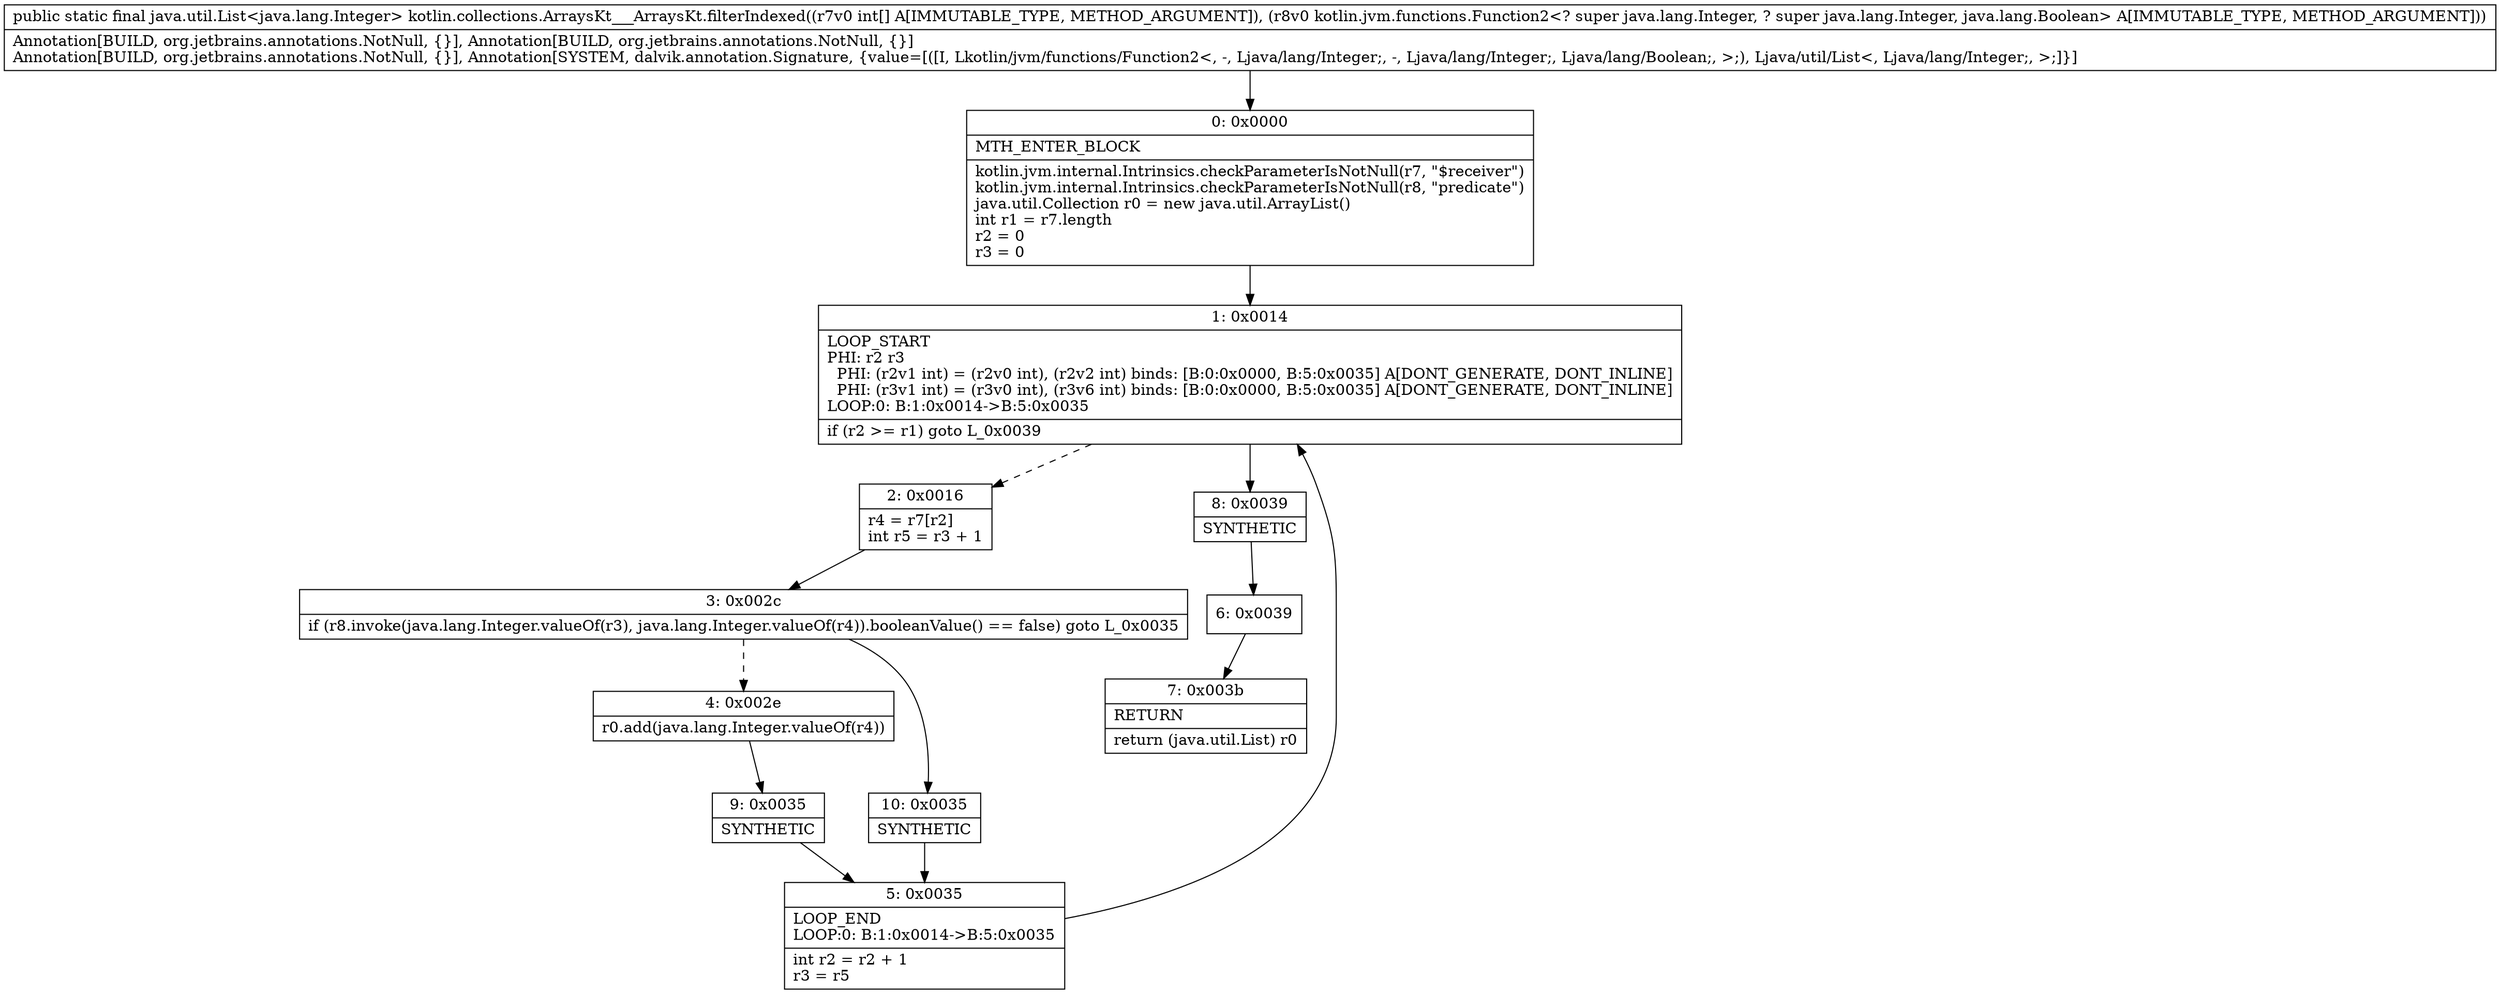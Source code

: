 digraph "CFG forkotlin.collections.ArraysKt___ArraysKt.filterIndexed([ILkotlin\/jvm\/functions\/Function2;)Ljava\/util\/List;" {
Node_0 [shape=record,label="{0\:\ 0x0000|MTH_ENTER_BLOCK\l|kotlin.jvm.internal.Intrinsics.checkParameterIsNotNull(r7, \"$receiver\")\lkotlin.jvm.internal.Intrinsics.checkParameterIsNotNull(r8, \"predicate\")\ljava.util.Collection r0 = new java.util.ArrayList()\lint r1 = r7.length\lr2 = 0\lr3 = 0\l}"];
Node_1 [shape=record,label="{1\:\ 0x0014|LOOP_START\lPHI: r2 r3 \l  PHI: (r2v1 int) = (r2v0 int), (r2v2 int) binds: [B:0:0x0000, B:5:0x0035] A[DONT_GENERATE, DONT_INLINE]\l  PHI: (r3v1 int) = (r3v0 int), (r3v6 int) binds: [B:0:0x0000, B:5:0x0035] A[DONT_GENERATE, DONT_INLINE]\lLOOP:0: B:1:0x0014\-\>B:5:0x0035\l|if (r2 \>= r1) goto L_0x0039\l}"];
Node_2 [shape=record,label="{2\:\ 0x0016|r4 = r7[r2]\lint r5 = r3 + 1\l}"];
Node_3 [shape=record,label="{3\:\ 0x002c|if (r8.invoke(java.lang.Integer.valueOf(r3), java.lang.Integer.valueOf(r4)).booleanValue() == false) goto L_0x0035\l}"];
Node_4 [shape=record,label="{4\:\ 0x002e|r0.add(java.lang.Integer.valueOf(r4))\l}"];
Node_5 [shape=record,label="{5\:\ 0x0035|LOOP_END\lLOOP:0: B:1:0x0014\-\>B:5:0x0035\l|int r2 = r2 + 1\lr3 = r5\l}"];
Node_6 [shape=record,label="{6\:\ 0x0039}"];
Node_7 [shape=record,label="{7\:\ 0x003b|RETURN\l|return (java.util.List) r0\l}"];
Node_8 [shape=record,label="{8\:\ 0x0039|SYNTHETIC\l}"];
Node_9 [shape=record,label="{9\:\ 0x0035|SYNTHETIC\l}"];
Node_10 [shape=record,label="{10\:\ 0x0035|SYNTHETIC\l}"];
MethodNode[shape=record,label="{public static final java.util.List\<java.lang.Integer\> kotlin.collections.ArraysKt___ArraysKt.filterIndexed((r7v0 int[] A[IMMUTABLE_TYPE, METHOD_ARGUMENT]), (r8v0 kotlin.jvm.functions.Function2\<? super java.lang.Integer, ? super java.lang.Integer, java.lang.Boolean\> A[IMMUTABLE_TYPE, METHOD_ARGUMENT]))  | Annotation[BUILD, org.jetbrains.annotations.NotNull, \{\}], Annotation[BUILD, org.jetbrains.annotations.NotNull, \{\}]\lAnnotation[BUILD, org.jetbrains.annotations.NotNull, \{\}], Annotation[SYSTEM, dalvik.annotation.Signature, \{value=[([I, Lkotlin\/jvm\/functions\/Function2\<, \-, Ljava\/lang\/Integer;, \-, Ljava\/lang\/Integer;, Ljava\/lang\/Boolean;, \>;), Ljava\/util\/List\<, Ljava\/lang\/Integer;, \>;]\}]\l}"];
MethodNode -> Node_0;
Node_0 -> Node_1;
Node_1 -> Node_2[style=dashed];
Node_1 -> Node_8;
Node_2 -> Node_3;
Node_3 -> Node_4[style=dashed];
Node_3 -> Node_10;
Node_4 -> Node_9;
Node_5 -> Node_1;
Node_6 -> Node_7;
Node_8 -> Node_6;
Node_9 -> Node_5;
Node_10 -> Node_5;
}

